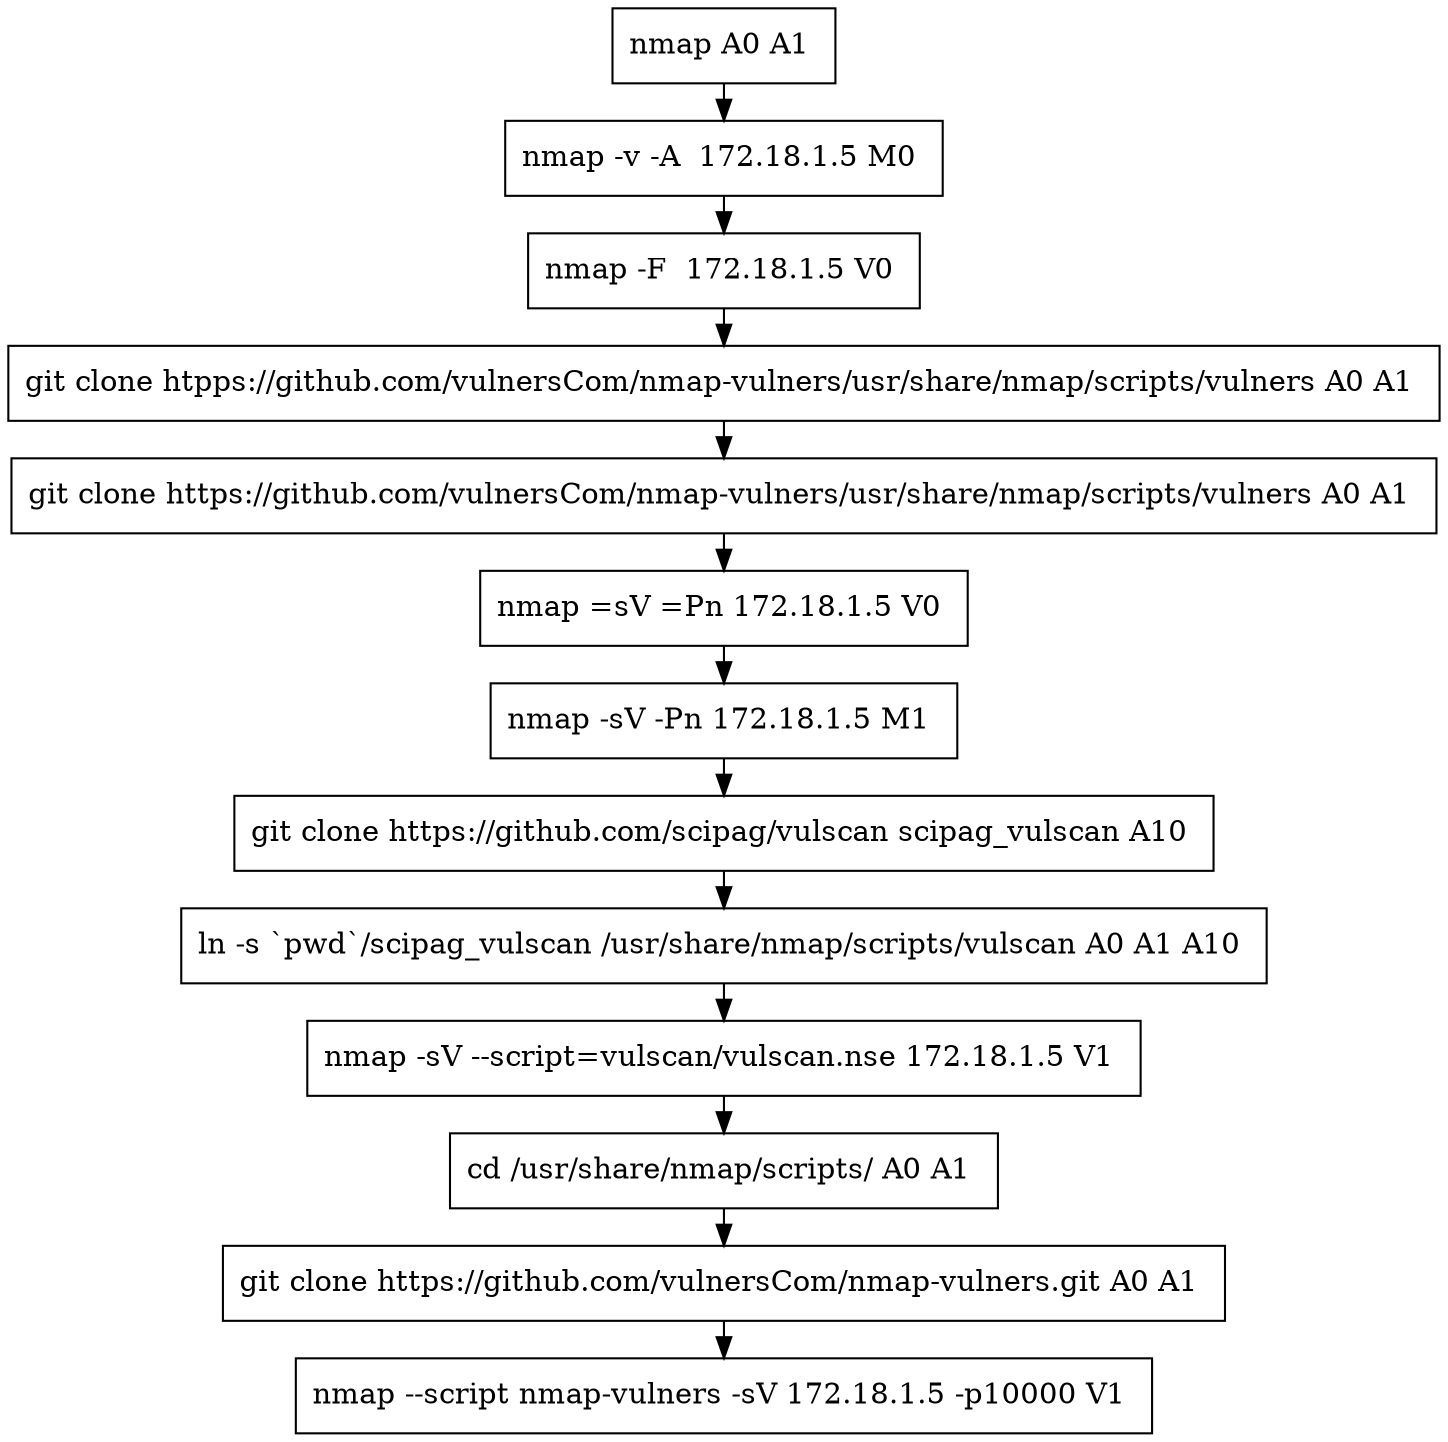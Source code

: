 // creating graph for user: 50
digraph {
	node [shape=box]
	0 [label="nmap A0 A1 "]
	1 [label="nmap -v -A  172.18.1.5 M0 "]
	2 [label="nmap -F  172.18.1.5 V0 "]
	3 [label="git clone htpps://github.com/vulnersCom/nmap-vulners/usr/share/nmap/scripts/vulners A0 A1 "]
	4 [label="git clone https://github.com/vulnersCom/nmap-vulners/usr/share/nmap/scripts/vulners A0 A1 "]
	5 [label="nmap =sV =Pn 172.18.1.5 V0 "]
	6 [label="nmap -sV -Pn 172.18.1.5 M1 "]
	7 [label="git clone https://github.com/scipag/vulscan scipag_vulscan A10 "]
	8 [label="ln -s `pwd`/scipag_vulscan /usr/share/nmap/scripts/vulscan A0 A1 A10 "]
	9 [label="nmap -sV --script=vulscan/vulscan.nse 172.18.1.5 V1 "]
	10 [label="cd /usr/share/nmap/scripts/ A0 A1 "]
	11 [label="git clone https://github.com/vulnersCom/nmap-vulners.git A0 A1 "]
	12 [label="nmap --script nmap-vulners -sV 172.18.1.5 -p10000 V1 "]
	0 -> 1 [constraint=false]
	1 -> 2 [constraint=false]
	2 -> 3 [constraint=false]
	3 -> 4 [constraint=false]
	4 -> 5 [constraint=false]
	5 -> 6 [constraint=false]
	6 -> 7 [constraint=false]
	7 -> 8 [constraint=false]
	8 -> 9 [constraint=false]
	9 -> 10 [constraint=false]
	10 -> 11 [constraint=false]
	11 -> 12 [constraint=false]
	rankdir=LR
}
